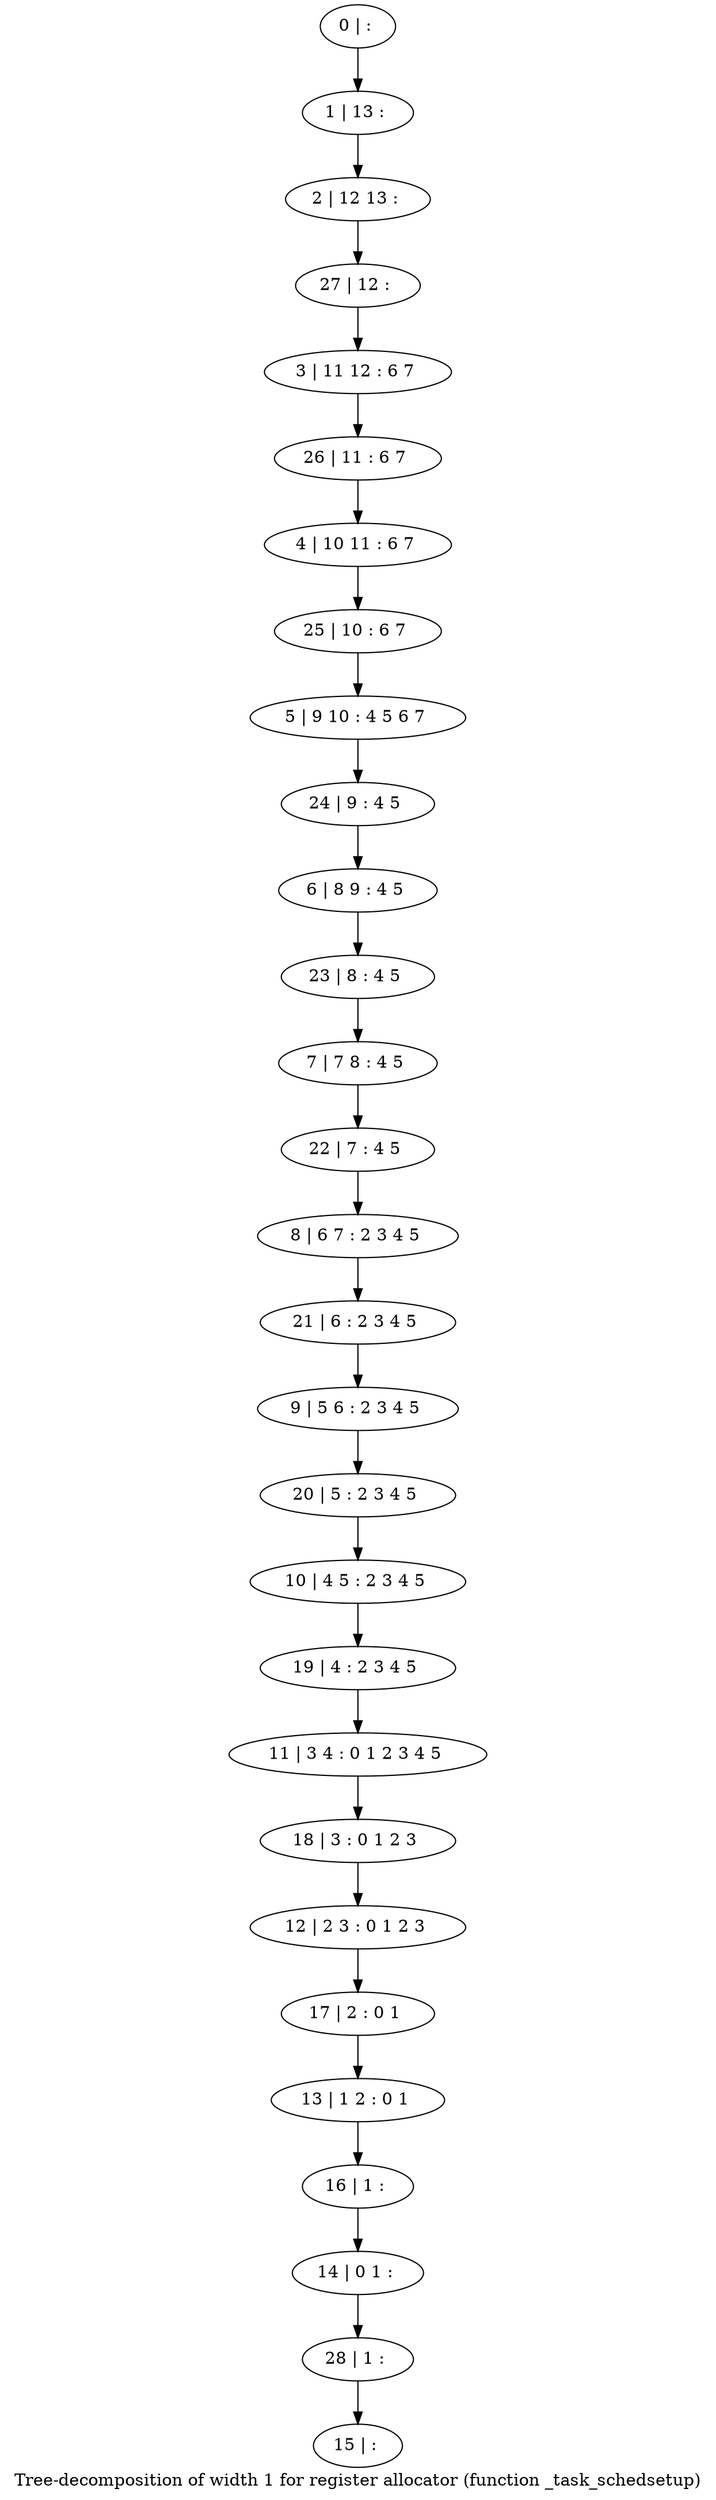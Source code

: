 digraph G {
graph [label="Tree-decomposition of width 1 for register allocator (function _task_schedsetup)"]
0[label="0 | : "];
1[label="1 | 13 : "];
2[label="2 | 12 13 : "];
3[label="3 | 11 12 : 6 7 "];
4[label="4 | 10 11 : 6 7 "];
5[label="5 | 9 10 : 4 5 6 7 "];
6[label="6 | 8 9 : 4 5 "];
7[label="7 | 7 8 : 4 5 "];
8[label="8 | 6 7 : 2 3 4 5 "];
9[label="9 | 5 6 : 2 3 4 5 "];
10[label="10 | 4 5 : 2 3 4 5 "];
11[label="11 | 3 4 : 0 1 2 3 4 5 "];
12[label="12 | 2 3 : 0 1 2 3 "];
13[label="13 | 1 2 : 0 1 "];
14[label="14 | 0 1 : "];
15[label="15 | : "];
16[label="16 | 1 : "];
17[label="17 | 2 : 0 1 "];
18[label="18 | 3 : 0 1 2 3 "];
19[label="19 | 4 : 2 3 4 5 "];
20[label="20 | 5 : 2 3 4 5 "];
21[label="21 | 6 : 2 3 4 5 "];
22[label="22 | 7 : 4 5 "];
23[label="23 | 8 : 4 5 "];
24[label="24 | 9 : 4 5 "];
25[label="25 | 10 : 6 7 "];
26[label="26 | 11 : 6 7 "];
27[label="27 | 12 : "];
28[label="28 | 1 : "];
0->1 ;
1->2 ;
16->14 ;
13->16 ;
17->13 ;
12->17 ;
18->12 ;
11->18 ;
19->11 ;
10->19 ;
20->10 ;
9->20 ;
21->9 ;
8->21 ;
22->8 ;
7->22 ;
23->7 ;
6->23 ;
24->6 ;
5->24 ;
25->5 ;
4->25 ;
26->4 ;
3->26 ;
27->3 ;
2->27 ;
28->15 ;
14->28 ;
}
